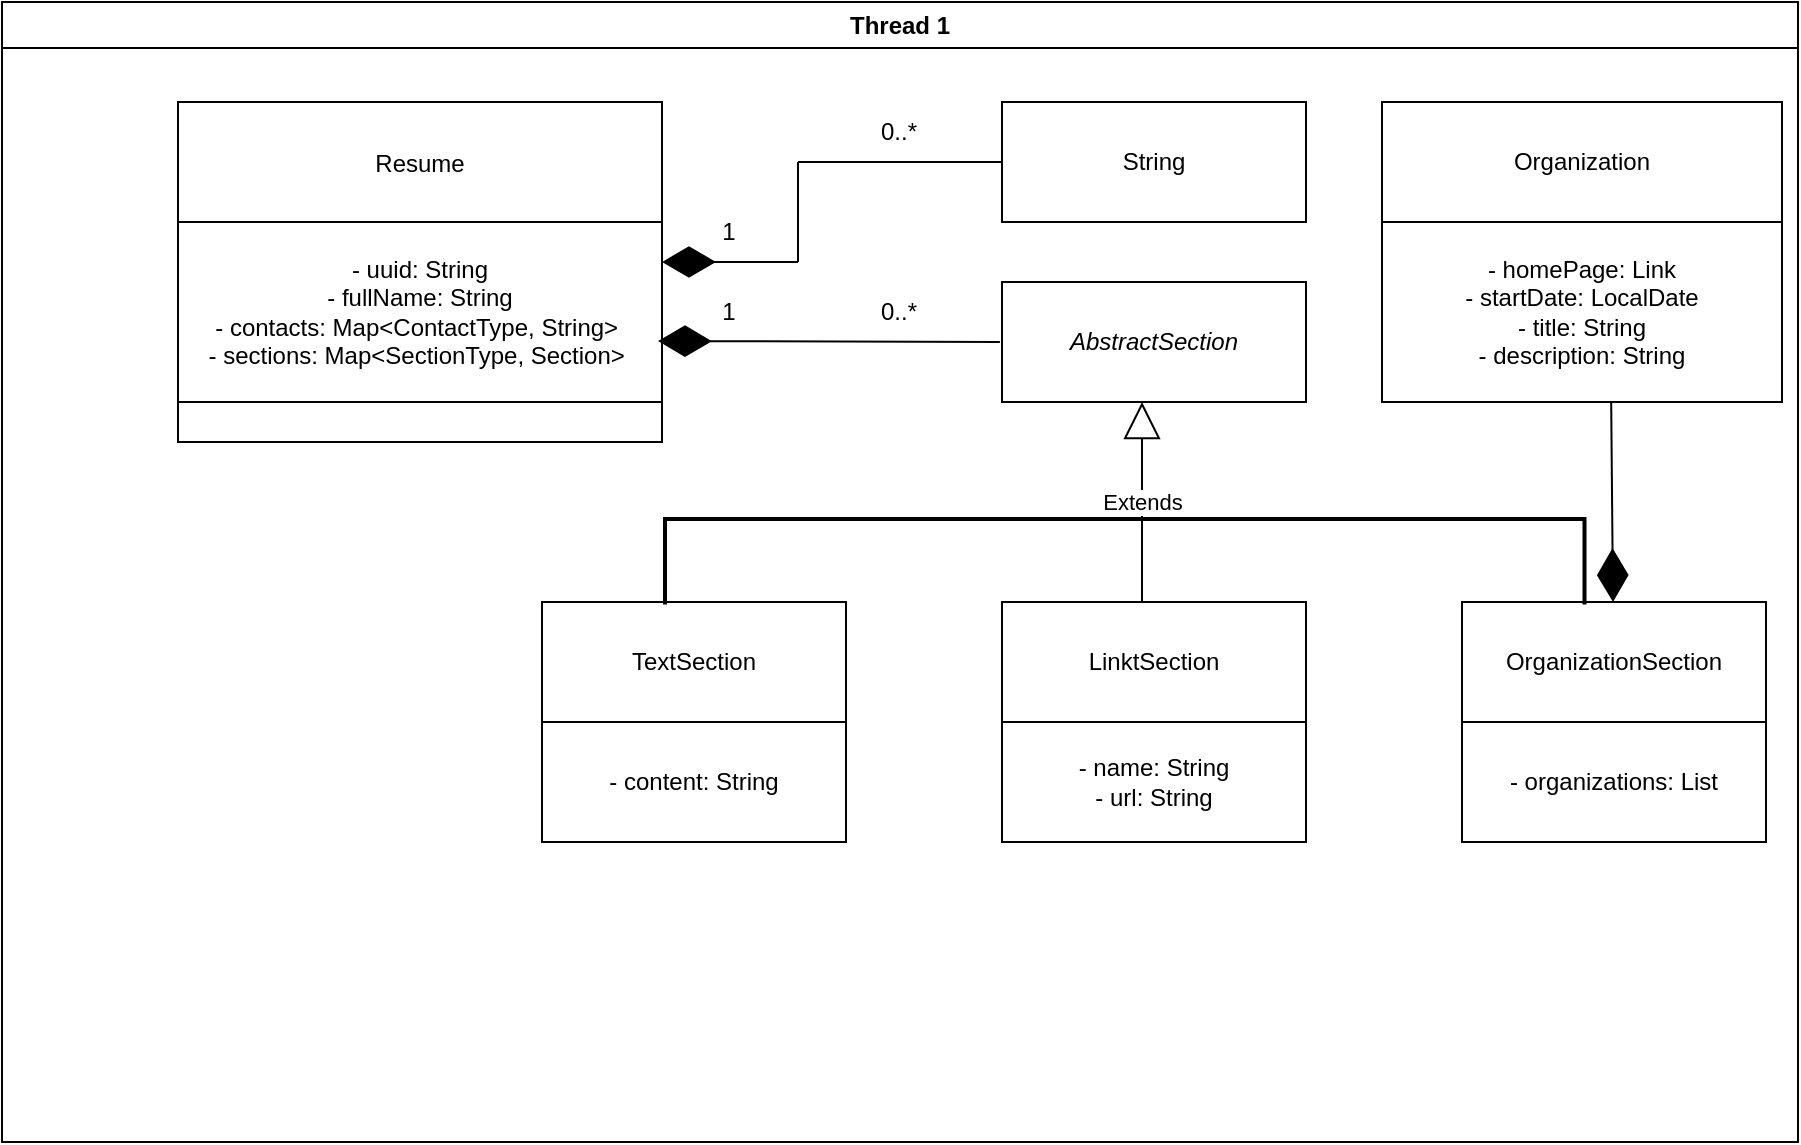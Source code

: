 <mxfile version="20.4.0" type="github">
  <diagram name="Page-1" id="e7e014a7-5840-1c2e-5031-d8a46d1fe8dd">
    <mxGraphModel dx="2066" dy="1165" grid="1" gridSize="10" guides="1" tooltips="1" connect="1" arrows="1" fold="1" page="1" pageScale="1" pageWidth="1169" pageHeight="826" background="none" math="0" shadow="0">
      <root>
        <mxCell id="0" />
        <mxCell id="1" parent="0" />
        <mxCell id="2" value="Thread 1" style="swimlane;whiteSpace=wrap" parent="1" vertex="1">
          <mxGeometry x="70" y="90" width="898" height="570" as="geometry" />
        </mxCell>
        <mxCell id="7" value="Resume" style="" parent="2" vertex="1">
          <mxGeometry x="88" y="50" width="242" height="60" as="geometry" />
        </mxCell>
        <mxCell id="rIlqIsQJAAr4Jk43ZszY-41" value="- uuid: String&lt;br&gt;- fullName: String&lt;br&gt;&lt;span style=&quot;background-color: initial;&quot;&gt;- contacts:&amp;nbsp;&lt;/span&gt;Map&amp;lt;ContactType, String&amp;gt;&amp;nbsp;&lt;span style=&quot;background-color: initial;&quot;&gt;&lt;br&gt;&lt;/span&gt;&lt;span style=&quot;background-color: initial;&quot;&gt;- sections:&amp;nbsp;&lt;/span&gt;Map&amp;lt;SectionType, Section&amp;gt;&amp;nbsp;&lt;span style=&quot;background-color: initial;&quot;&gt;&lt;br&gt;&lt;/span&gt;" style="rounded=0;whiteSpace=wrap;html=1;fontStyle=0;startSize=23;" parent="2" vertex="1">
          <mxGeometry x="88" y="110" width="242" height="90" as="geometry" />
        </mxCell>
        <mxCell id="1Sc5l_UM2vRC8yyAjvmu-8" value="" style="endArrow=diamondThin;endFill=1;endSize=24;html=1;rounded=0;" edge="1" parent="2">
          <mxGeometry width="160" relative="1" as="geometry">
            <mxPoint x="398" y="130" as="sourcePoint" />
            <mxPoint x="330" y="130" as="targetPoint" />
          </mxGeometry>
        </mxCell>
        <mxCell id="1Sc5l_UM2vRC8yyAjvmu-7" value="" style="endArrow=diamondThin;endFill=1;endSize=24;html=1;rounded=0;exitX=-0.007;exitY=0.5;exitDx=0;exitDy=0;exitPerimeter=0;" edge="1" parent="2" source="1Sc5l_UM2vRC8yyAjvmu-11">
          <mxGeometry width="160" relative="1" as="geometry">
            <mxPoint x="468" y="169.5" as="sourcePoint" />
            <mxPoint x="328" y="169.5" as="targetPoint" />
          </mxGeometry>
        </mxCell>
        <mxCell id="1Sc5l_UM2vRC8yyAjvmu-9" value="" style="rounded=0;whiteSpace=wrap;html=1;" vertex="1" parent="2">
          <mxGeometry x="88" y="200" width="242" height="20" as="geometry" />
        </mxCell>
        <mxCell id="1Sc5l_UM2vRC8yyAjvmu-10" value="String" style="rounded=0;whiteSpace=wrap;html=1;" vertex="1" parent="2">
          <mxGeometry x="500" y="50" width="152" height="60" as="geometry" />
        </mxCell>
        <mxCell id="1Sc5l_UM2vRC8yyAjvmu-11" value="AbstractSection" style="rounded=0;whiteSpace=wrap;html=1;fontStyle=2" vertex="1" parent="2">
          <mxGeometry x="500" y="140" width="152" height="60" as="geometry" />
        </mxCell>
        <mxCell id="1Sc5l_UM2vRC8yyAjvmu-14" value="" style="endArrow=none;html=1;rounded=0;entryX=0;entryY=0.5;entryDx=0;entryDy=0;" edge="1" parent="2" target="1Sc5l_UM2vRC8yyAjvmu-10">
          <mxGeometry width="50" height="50" relative="1" as="geometry">
            <mxPoint x="398" y="80" as="sourcePoint" />
            <mxPoint x="458" y="80" as="targetPoint" />
          </mxGeometry>
        </mxCell>
        <mxCell id="1Sc5l_UM2vRC8yyAjvmu-13" value="" style="endArrow=none;html=1;rounded=0;" edge="1" parent="2">
          <mxGeometry width="50" height="50" relative="1" as="geometry">
            <mxPoint x="398" y="80" as="sourcePoint" />
            <mxPoint x="398" y="130" as="targetPoint" />
          </mxGeometry>
        </mxCell>
        <mxCell id="1Sc5l_UM2vRC8yyAjvmu-16" value="1" style="text;html=1;align=center;verticalAlign=middle;resizable=0;points=[];autosize=1;strokeColor=none;fillColor=none;" vertex="1" parent="2">
          <mxGeometry x="348" y="140" width="30" height="30" as="geometry" />
        </mxCell>
        <mxCell id="1Sc5l_UM2vRC8yyAjvmu-15" value="1" style="text;html=1;align=center;verticalAlign=middle;resizable=0;points=[];autosize=1;strokeColor=none;fillColor=none;" vertex="1" parent="2">
          <mxGeometry x="348" y="100" width="30" height="30" as="geometry" />
        </mxCell>
        <mxCell id="1Sc5l_UM2vRC8yyAjvmu-19" value="0..*" style="text;html=1;align=center;verticalAlign=middle;resizable=0;points=[];autosize=1;strokeColor=none;fillColor=none;" vertex="1" parent="2">
          <mxGeometry x="428" y="140" width="40" height="30" as="geometry" />
        </mxCell>
        <mxCell id="1Sc5l_UM2vRC8yyAjvmu-18" value="0..*" style="text;html=1;align=center;verticalAlign=middle;resizable=0;points=[];autosize=1;strokeColor=none;fillColor=none;" vertex="1" parent="2">
          <mxGeometry x="428" y="50" width="40" height="30" as="geometry" />
        </mxCell>
        <mxCell id="1Sc5l_UM2vRC8yyAjvmu-20" value="TextSection" style="rounded=0;whiteSpace=wrap;html=1;" vertex="1" parent="2">
          <mxGeometry x="270" y="300" width="152" height="60" as="geometry" />
        </mxCell>
        <mxCell id="1Sc5l_UM2vRC8yyAjvmu-22" value="OrganizationSection" style="rounded=0;whiteSpace=wrap;html=1;" vertex="1" parent="2">
          <mxGeometry x="730" y="300" width="152" height="60" as="geometry" />
        </mxCell>
        <mxCell id="1Sc5l_UM2vRC8yyAjvmu-21" value="LinktSection" style="rounded=0;whiteSpace=wrap;html=1;" vertex="1" parent="2">
          <mxGeometry x="500" y="300" width="152" height="60" as="geometry" />
        </mxCell>
        <mxCell id="1Sc5l_UM2vRC8yyAjvmu-23" value="" style="strokeWidth=2;html=1;shape=mxgraph.flowchart.annotation_1;align=left;pointerEvents=1;rotation=90;" vertex="1" parent="2">
          <mxGeometry x="540" y="50" width="42.75" height="459.75" as="geometry" />
        </mxCell>
        <mxCell id="1Sc5l_UM2vRC8yyAjvmu-26" value="Extends" style="endArrow=block;endSize=16;endFill=0;html=1;rounded=0;" edge="1" parent="2">
          <mxGeometry width="160" relative="1" as="geometry">
            <mxPoint x="570" y="300" as="sourcePoint" />
            <mxPoint x="570" y="200" as="targetPoint" />
          </mxGeometry>
        </mxCell>
        <mxCell id="1Sc5l_UM2vRC8yyAjvmu-27" value="- content: String" style="rounded=0;whiteSpace=wrap;html=1;" vertex="1" parent="2">
          <mxGeometry x="270" y="360" width="152" height="60" as="geometry" />
        </mxCell>
        <mxCell id="1Sc5l_UM2vRC8yyAjvmu-29" value="- organizations: List" style="rounded=0;whiteSpace=wrap;html=1;" vertex="1" parent="2">
          <mxGeometry x="730" y="360" width="152" height="60" as="geometry" />
        </mxCell>
        <mxCell id="1Sc5l_UM2vRC8yyAjvmu-28" value="- name: String&lt;br&gt;- url: String" style="rounded=0;whiteSpace=wrap;html=1;" vertex="1" parent="2">
          <mxGeometry x="500" y="360" width="152" height="60" as="geometry" />
        </mxCell>
        <mxCell id="1Sc5l_UM2vRC8yyAjvmu-30" value="" style="endArrow=diamondThin;endFill=1;endSize=24;html=1;rounded=0;exitX=0.573;exitY=1.006;exitDx=0;exitDy=0;exitPerimeter=0;" edge="1" parent="2" source="1Sc5l_UM2vRC8yyAjvmu-32">
          <mxGeometry width="160" relative="1" as="geometry">
            <mxPoint x="806" y="240" as="sourcePoint" />
            <mxPoint x="805.5" y="300" as="targetPoint" />
          </mxGeometry>
        </mxCell>
        <mxCell id="1Sc5l_UM2vRC8yyAjvmu-31" value="Organization" style="rounded=0;whiteSpace=wrap;html=1;" vertex="1" parent="2">
          <mxGeometry x="690" y="50" width="200" height="60" as="geometry" />
        </mxCell>
        <mxCell id="1Sc5l_UM2vRC8yyAjvmu-32" value="- homePage: Link&lt;br&gt;- startDate: LocalDate&lt;br&gt;- title: String&lt;br&gt;- description: String" style="rounded=0;whiteSpace=wrap;html=1;" vertex="1" parent="2">
          <mxGeometry x="690" y="110" width="200" height="90" as="geometry" />
        </mxCell>
      </root>
    </mxGraphModel>
  </diagram>
</mxfile>
